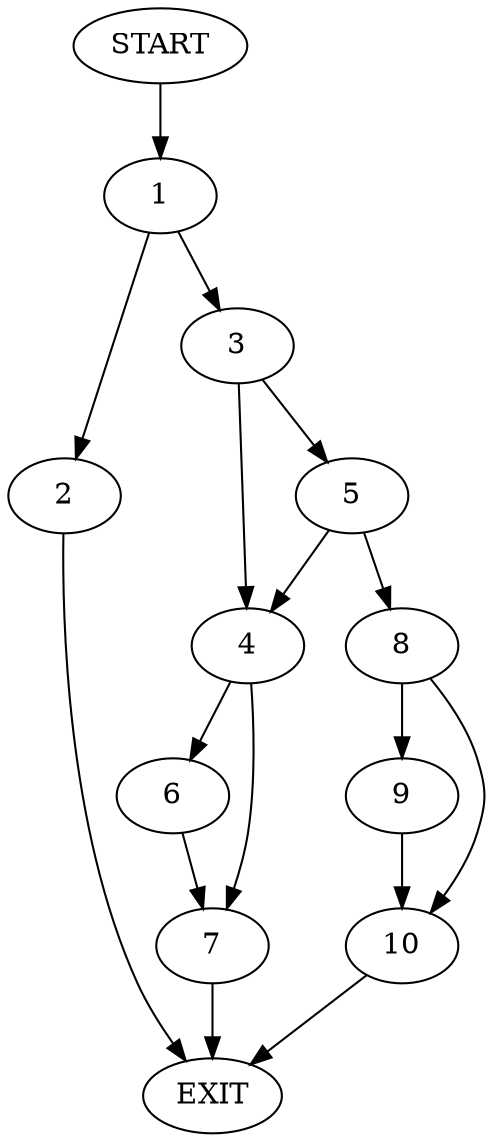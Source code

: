 digraph {
0 [label="START"]
11 [label="EXIT"]
0 -> 1
1 -> 2
1 -> 3
2 -> 11
3 -> 4
3 -> 5
4 -> 6
4 -> 7
5 -> 4
5 -> 8
8 -> 9
8 -> 10
9 -> 10
10 -> 11
6 -> 7
7 -> 11
}

